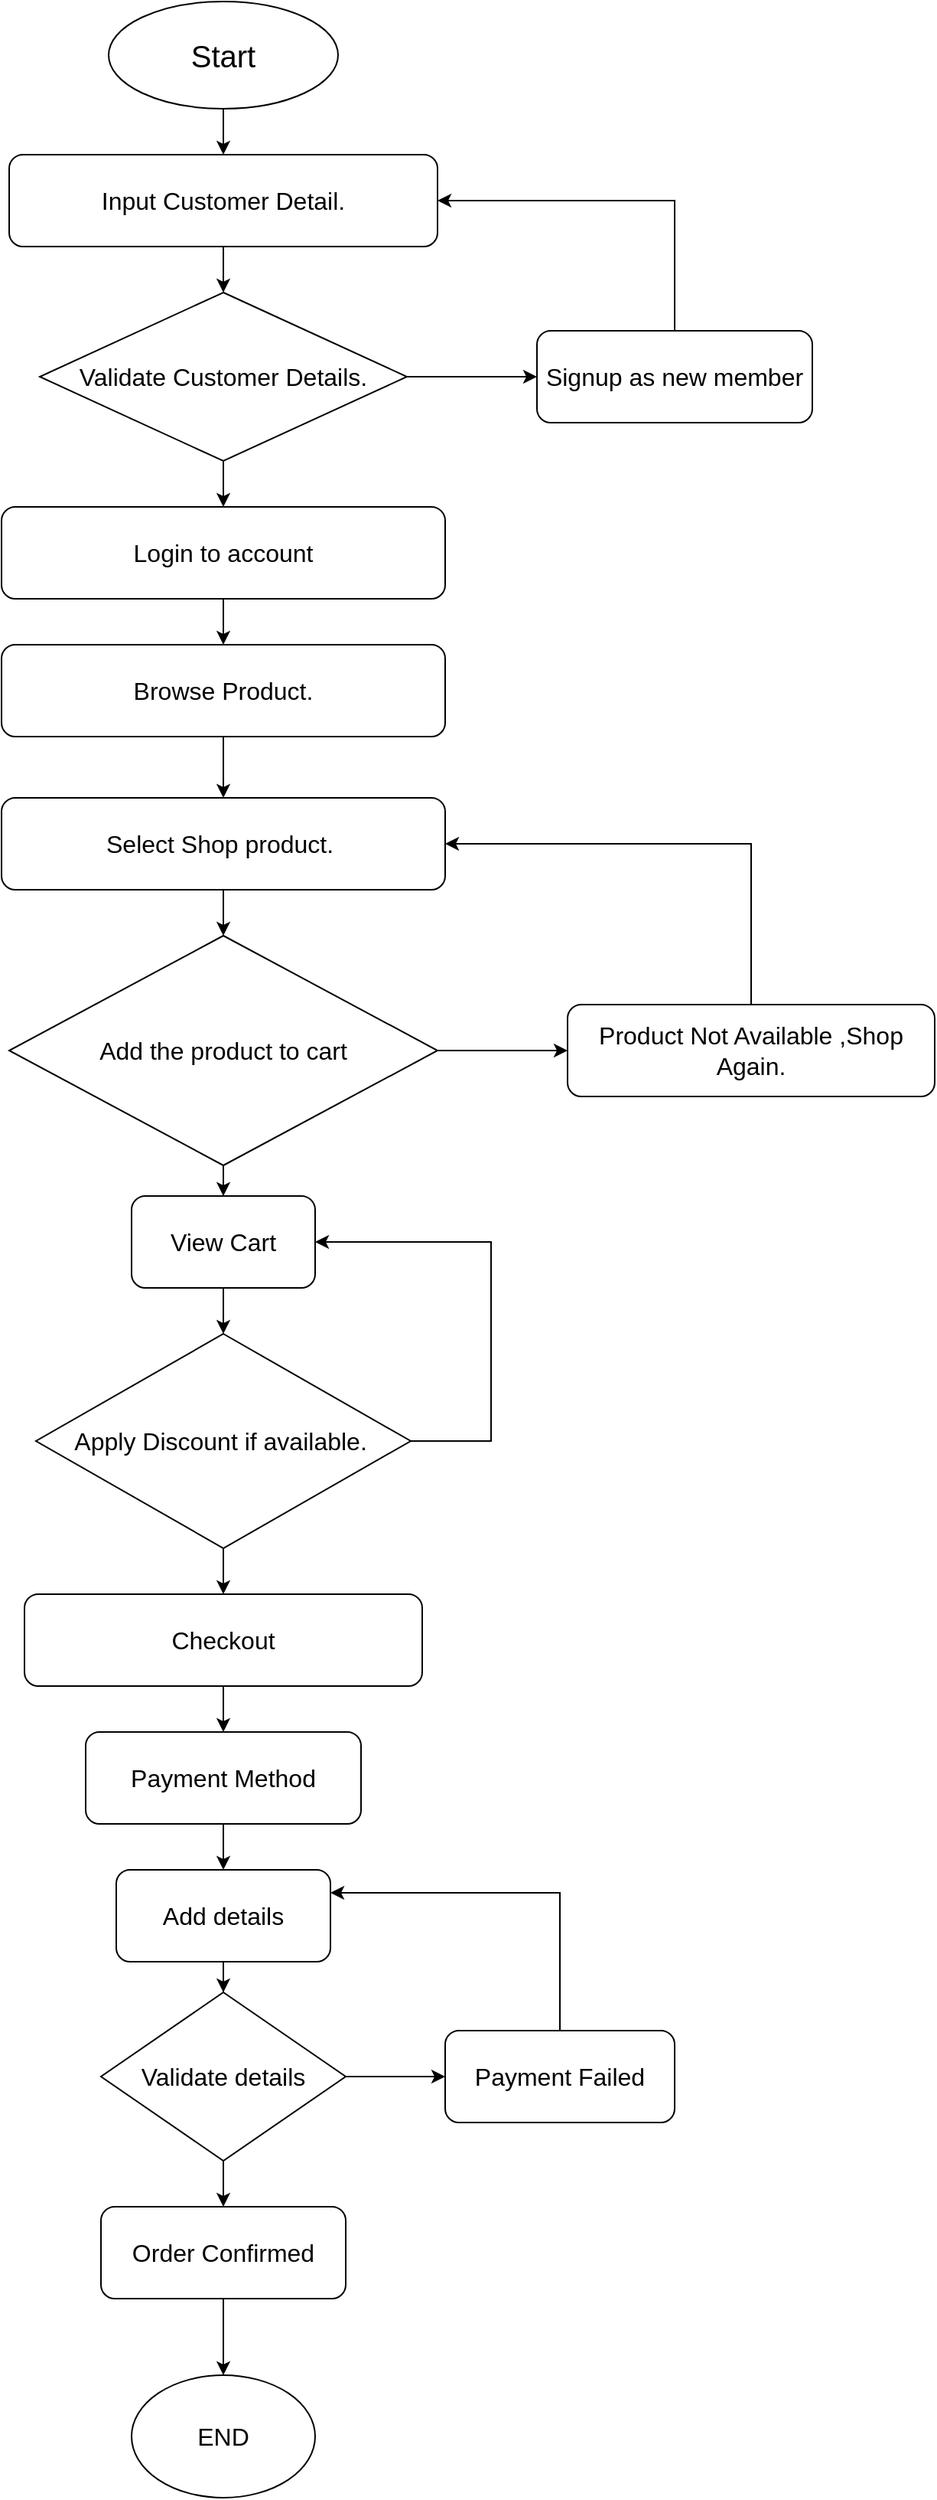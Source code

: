 <mxfile version="21.6.5" type="device">
  <diagram name="Page-1" id="o37-ouUlUktZmACFw2VS">
    <mxGraphModel dx="840" dy="454" grid="1" gridSize="10" guides="1" tooltips="1" connect="1" arrows="1" fold="1" page="1" pageScale="1" pageWidth="850" pageHeight="1100" math="0" shadow="0">
      <root>
        <mxCell id="0" />
        <mxCell id="1" parent="0" />
        <mxCell id="yoGSxvYXmqT5_oQUQnS2-4" value="" style="edgeStyle=orthogonalEdgeStyle;rounded=0;orthogonalLoop=1;jettySize=auto;html=1;" edge="1" parent="1" source="yoGSxvYXmqT5_oQUQnS2-2" target="yoGSxvYXmqT5_oQUQnS2-3">
          <mxGeometry relative="1" as="geometry" />
        </mxCell>
        <mxCell id="yoGSxvYXmqT5_oQUQnS2-2" value="&lt;font style=&quot;font-size: 20px;&quot;&gt;Start&lt;/font&gt;" style="ellipse;whiteSpace=wrap;html=1;" vertex="1" parent="1">
          <mxGeometry x="260" width="150" height="70" as="geometry" />
        </mxCell>
        <mxCell id="yoGSxvYXmqT5_oQUQnS2-23" value="" style="edgeStyle=orthogonalEdgeStyle;rounded=0;orthogonalLoop=1;jettySize=auto;html=1;" edge="1" parent="1" source="yoGSxvYXmqT5_oQUQnS2-3" target="yoGSxvYXmqT5_oQUQnS2-6">
          <mxGeometry relative="1" as="geometry" />
        </mxCell>
        <mxCell id="yoGSxvYXmqT5_oQUQnS2-3" value="&lt;font style=&quot;font-size: 16px;&quot;&gt;Input Customer Detail.&lt;/font&gt;" style="rounded=1;whiteSpace=wrap;html=1;" vertex="1" parent="1">
          <mxGeometry x="195" y="100" width="280" height="60" as="geometry" />
        </mxCell>
        <mxCell id="yoGSxvYXmqT5_oQUQnS2-25" value="" style="edgeStyle=orthogonalEdgeStyle;rounded=0;orthogonalLoop=1;jettySize=auto;html=1;" edge="1" parent="1" source="yoGSxvYXmqT5_oQUQnS2-5" target="yoGSxvYXmqT5_oQUQnS2-8">
          <mxGeometry relative="1" as="geometry" />
        </mxCell>
        <mxCell id="yoGSxvYXmqT5_oQUQnS2-5" value="&lt;font style=&quot;font-size: 16px;&quot;&gt;Login to account&lt;/font&gt;" style="rounded=1;whiteSpace=wrap;html=1;" vertex="1" parent="1">
          <mxGeometry x="190" y="330" width="290" height="60" as="geometry" />
        </mxCell>
        <mxCell id="yoGSxvYXmqT5_oQUQnS2-24" value="" style="edgeStyle=orthogonalEdgeStyle;rounded=0;orthogonalLoop=1;jettySize=auto;html=1;" edge="1" parent="1" source="yoGSxvYXmqT5_oQUQnS2-6" target="yoGSxvYXmqT5_oQUQnS2-5">
          <mxGeometry relative="1" as="geometry" />
        </mxCell>
        <mxCell id="yoGSxvYXmqT5_oQUQnS2-26" value="" style="edgeStyle=orthogonalEdgeStyle;rounded=0;orthogonalLoop=1;jettySize=auto;html=1;" edge="1" parent="1" source="yoGSxvYXmqT5_oQUQnS2-6" target="yoGSxvYXmqT5_oQUQnS2-7">
          <mxGeometry relative="1" as="geometry" />
        </mxCell>
        <mxCell id="yoGSxvYXmqT5_oQUQnS2-6" value="&lt;font style=&quot;font-size: 16px;&quot;&gt;Validate Customer Details.&lt;/font&gt;" style="rhombus;whiteSpace=wrap;html=1;" vertex="1" parent="1">
          <mxGeometry x="215" y="190" width="240" height="110" as="geometry" />
        </mxCell>
        <mxCell id="yoGSxvYXmqT5_oQUQnS2-27" style="edgeStyle=orthogonalEdgeStyle;rounded=0;orthogonalLoop=1;jettySize=auto;html=1;entryX=1;entryY=0.5;entryDx=0;entryDy=0;" edge="1" parent="1" source="yoGSxvYXmqT5_oQUQnS2-7" target="yoGSxvYXmqT5_oQUQnS2-3">
          <mxGeometry relative="1" as="geometry">
            <Array as="points">
              <mxPoint x="630" y="130" />
            </Array>
          </mxGeometry>
        </mxCell>
        <mxCell id="yoGSxvYXmqT5_oQUQnS2-7" value="&lt;font style=&quot;font-size: 16px;&quot;&gt;Signup as new member&lt;/font&gt;" style="rounded=1;whiteSpace=wrap;html=1;" vertex="1" parent="1">
          <mxGeometry x="540" y="215" width="180" height="60" as="geometry" />
        </mxCell>
        <mxCell id="yoGSxvYXmqT5_oQUQnS2-28" value="" style="edgeStyle=orthogonalEdgeStyle;rounded=0;orthogonalLoop=1;jettySize=auto;html=1;" edge="1" parent="1" source="yoGSxvYXmqT5_oQUQnS2-8" target="yoGSxvYXmqT5_oQUQnS2-9">
          <mxGeometry relative="1" as="geometry" />
        </mxCell>
        <mxCell id="yoGSxvYXmqT5_oQUQnS2-8" value="&lt;font style=&quot;font-size: 16px;&quot;&gt;Browse Product.&lt;/font&gt;" style="rounded=1;whiteSpace=wrap;html=1;" vertex="1" parent="1">
          <mxGeometry x="190" y="420" width="290" height="60" as="geometry" />
        </mxCell>
        <mxCell id="yoGSxvYXmqT5_oQUQnS2-29" value="" style="edgeStyle=orthogonalEdgeStyle;rounded=0;orthogonalLoop=1;jettySize=auto;html=1;" edge="1" parent="1" source="yoGSxvYXmqT5_oQUQnS2-9" target="yoGSxvYXmqT5_oQUQnS2-10">
          <mxGeometry relative="1" as="geometry" />
        </mxCell>
        <mxCell id="yoGSxvYXmqT5_oQUQnS2-9" value="&lt;font style=&quot;font-size: 16px;&quot;&gt;Select Shop product.&amp;nbsp;&lt;/font&gt;" style="rounded=1;whiteSpace=wrap;html=1;" vertex="1" parent="1">
          <mxGeometry x="190" y="520" width="290" height="60" as="geometry" />
        </mxCell>
        <mxCell id="yoGSxvYXmqT5_oQUQnS2-30" value="" style="edgeStyle=orthogonalEdgeStyle;rounded=0;orthogonalLoop=1;jettySize=auto;html=1;" edge="1" parent="1" source="yoGSxvYXmqT5_oQUQnS2-10" target="yoGSxvYXmqT5_oQUQnS2-11">
          <mxGeometry relative="1" as="geometry" />
        </mxCell>
        <mxCell id="yoGSxvYXmqT5_oQUQnS2-32" value="" style="edgeStyle=orthogonalEdgeStyle;rounded=0;orthogonalLoop=1;jettySize=auto;html=1;" edge="1" parent="1" source="yoGSxvYXmqT5_oQUQnS2-10" target="yoGSxvYXmqT5_oQUQnS2-12">
          <mxGeometry relative="1" as="geometry" />
        </mxCell>
        <mxCell id="yoGSxvYXmqT5_oQUQnS2-10" value="&lt;font style=&quot;font-size: 16px;&quot;&gt;Add the product to cart&lt;/font&gt;" style="rhombus;whiteSpace=wrap;html=1;" vertex="1" parent="1">
          <mxGeometry x="195" y="610" width="280" height="150" as="geometry" />
        </mxCell>
        <mxCell id="yoGSxvYXmqT5_oQUQnS2-31" style="edgeStyle=orthogonalEdgeStyle;rounded=0;orthogonalLoop=1;jettySize=auto;html=1;entryX=1;entryY=0.5;entryDx=0;entryDy=0;" edge="1" parent="1" source="yoGSxvYXmqT5_oQUQnS2-11" target="yoGSxvYXmqT5_oQUQnS2-9">
          <mxGeometry relative="1" as="geometry">
            <Array as="points">
              <mxPoint x="680" y="550" />
            </Array>
          </mxGeometry>
        </mxCell>
        <mxCell id="yoGSxvYXmqT5_oQUQnS2-11" value="&lt;font style=&quot;font-size: 16px;&quot;&gt;Product Not Available ,Shop Again.&lt;/font&gt;" style="rounded=1;whiteSpace=wrap;html=1;" vertex="1" parent="1">
          <mxGeometry x="560" y="655" width="240" height="60" as="geometry" />
        </mxCell>
        <mxCell id="yoGSxvYXmqT5_oQUQnS2-34" value="" style="edgeStyle=orthogonalEdgeStyle;rounded=0;orthogonalLoop=1;jettySize=auto;html=1;" edge="1" parent="1" source="yoGSxvYXmqT5_oQUQnS2-12" target="yoGSxvYXmqT5_oQUQnS2-13">
          <mxGeometry relative="1" as="geometry" />
        </mxCell>
        <mxCell id="yoGSxvYXmqT5_oQUQnS2-12" value="&lt;font style=&quot;font-size: 16px;&quot;&gt;View Cart&lt;/font&gt;" style="rounded=1;whiteSpace=wrap;html=1;" vertex="1" parent="1">
          <mxGeometry x="275" y="780" width="120" height="60" as="geometry" />
        </mxCell>
        <mxCell id="yoGSxvYXmqT5_oQUQnS2-35" style="edgeStyle=orthogonalEdgeStyle;rounded=0;orthogonalLoop=1;jettySize=auto;html=1;entryX=1;entryY=0.5;entryDx=0;entryDy=0;" edge="1" parent="1" source="yoGSxvYXmqT5_oQUQnS2-13" target="yoGSxvYXmqT5_oQUQnS2-12">
          <mxGeometry relative="1" as="geometry">
            <Array as="points">
              <mxPoint x="510" y="940" />
              <mxPoint x="510" y="810" />
            </Array>
          </mxGeometry>
        </mxCell>
        <mxCell id="yoGSxvYXmqT5_oQUQnS2-36" value="" style="edgeStyle=orthogonalEdgeStyle;rounded=0;orthogonalLoop=1;jettySize=auto;html=1;" edge="1" parent="1" source="yoGSxvYXmqT5_oQUQnS2-13" target="yoGSxvYXmqT5_oQUQnS2-14">
          <mxGeometry relative="1" as="geometry" />
        </mxCell>
        <mxCell id="yoGSxvYXmqT5_oQUQnS2-13" value="&lt;font style=&quot;font-size: 16px;&quot;&gt;Apply Discount if available.&amp;nbsp;&lt;/font&gt;" style="rhombus;whiteSpace=wrap;html=1;" vertex="1" parent="1">
          <mxGeometry x="212.5" y="870" width="245" height="140" as="geometry" />
        </mxCell>
        <mxCell id="yoGSxvYXmqT5_oQUQnS2-37" value="" style="edgeStyle=orthogonalEdgeStyle;rounded=0;orthogonalLoop=1;jettySize=auto;html=1;" edge="1" parent="1" source="yoGSxvYXmqT5_oQUQnS2-14" target="yoGSxvYXmqT5_oQUQnS2-15">
          <mxGeometry relative="1" as="geometry" />
        </mxCell>
        <mxCell id="yoGSxvYXmqT5_oQUQnS2-14" value="&lt;font style=&quot;font-size: 16px;&quot;&gt;Checkout&lt;/font&gt;" style="rounded=1;whiteSpace=wrap;html=1;" vertex="1" parent="1">
          <mxGeometry x="205" y="1040" width="260" height="60" as="geometry" />
        </mxCell>
        <mxCell id="yoGSxvYXmqT5_oQUQnS2-38" value="" style="edgeStyle=orthogonalEdgeStyle;rounded=0;orthogonalLoop=1;jettySize=auto;html=1;" edge="1" parent="1" source="yoGSxvYXmqT5_oQUQnS2-15" target="yoGSxvYXmqT5_oQUQnS2-16">
          <mxGeometry relative="1" as="geometry" />
        </mxCell>
        <mxCell id="yoGSxvYXmqT5_oQUQnS2-15" value="&lt;font style=&quot;font-size: 16px;&quot;&gt;Payment Method&lt;/font&gt;" style="rounded=1;whiteSpace=wrap;html=1;" vertex="1" parent="1">
          <mxGeometry x="245" y="1130" width="180" height="60" as="geometry" />
        </mxCell>
        <mxCell id="yoGSxvYXmqT5_oQUQnS2-39" value="" style="edgeStyle=orthogonalEdgeStyle;rounded=0;orthogonalLoop=1;jettySize=auto;html=1;" edge="1" parent="1" source="yoGSxvYXmqT5_oQUQnS2-16" target="yoGSxvYXmqT5_oQUQnS2-17">
          <mxGeometry relative="1" as="geometry" />
        </mxCell>
        <mxCell id="yoGSxvYXmqT5_oQUQnS2-16" value="&lt;font style=&quot;font-size: 16px;&quot;&gt;Add details&lt;/font&gt;" style="rounded=1;whiteSpace=wrap;html=1;" vertex="1" parent="1">
          <mxGeometry x="265" y="1220" width="140" height="60" as="geometry" />
        </mxCell>
        <mxCell id="yoGSxvYXmqT5_oQUQnS2-40" value="" style="edgeStyle=orthogonalEdgeStyle;rounded=0;orthogonalLoop=1;jettySize=auto;html=1;" edge="1" parent="1" source="yoGSxvYXmqT5_oQUQnS2-17" target="yoGSxvYXmqT5_oQUQnS2-18">
          <mxGeometry relative="1" as="geometry" />
        </mxCell>
        <mxCell id="yoGSxvYXmqT5_oQUQnS2-44" value="" style="edgeStyle=orthogonalEdgeStyle;rounded=0;orthogonalLoop=1;jettySize=auto;html=1;" edge="1" parent="1" source="yoGSxvYXmqT5_oQUQnS2-17" target="yoGSxvYXmqT5_oQUQnS2-19">
          <mxGeometry relative="1" as="geometry" />
        </mxCell>
        <mxCell id="yoGSxvYXmqT5_oQUQnS2-17" value="&lt;font style=&quot;font-size: 16px;&quot;&gt;Validate details&lt;/font&gt;" style="rhombus;whiteSpace=wrap;html=1;" vertex="1" parent="1">
          <mxGeometry x="255" y="1300" width="160" height="110" as="geometry" />
        </mxCell>
        <mxCell id="yoGSxvYXmqT5_oQUQnS2-43" style="edgeStyle=orthogonalEdgeStyle;rounded=0;orthogonalLoop=1;jettySize=auto;html=1;entryX=1;entryY=0.25;entryDx=0;entryDy=0;" edge="1" parent="1" source="yoGSxvYXmqT5_oQUQnS2-18" target="yoGSxvYXmqT5_oQUQnS2-16">
          <mxGeometry relative="1" as="geometry">
            <Array as="points">
              <mxPoint x="555" y="1235" />
            </Array>
          </mxGeometry>
        </mxCell>
        <mxCell id="yoGSxvYXmqT5_oQUQnS2-18" value="&lt;font style=&quot;font-size: 16px;&quot;&gt;Payment Failed&lt;/font&gt;" style="rounded=1;whiteSpace=wrap;html=1;" vertex="1" parent="1">
          <mxGeometry x="480" y="1325" width="150" height="60" as="geometry" />
        </mxCell>
        <mxCell id="yoGSxvYXmqT5_oQUQnS2-45" value="" style="edgeStyle=orthogonalEdgeStyle;rounded=0;orthogonalLoop=1;jettySize=auto;html=1;" edge="1" parent="1" source="yoGSxvYXmqT5_oQUQnS2-19" target="yoGSxvYXmqT5_oQUQnS2-20">
          <mxGeometry relative="1" as="geometry" />
        </mxCell>
        <mxCell id="yoGSxvYXmqT5_oQUQnS2-19" value="&lt;font style=&quot;font-size: 16px;&quot;&gt;Order Confirmed&lt;/font&gt;" style="rounded=1;whiteSpace=wrap;html=1;" vertex="1" parent="1">
          <mxGeometry x="255" y="1440" width="160" height="60" as="geometry" />
        </mxCell>
        <mxCell id="yoGSxvYXmqT5_oQUQnS2-20" value="&lt;font style=&quot;font-size: 16px;&quot;&gt;END&lt;/font&gt;" style="ellipse;whiteSpace=wrap;html=1;" vertex="1" parent="1">
          <mxGeometry x="275" y="1550" width="120" height="80" as="geometry" />
        </mxCell>
      </root>
    </mxGraphModel>
  </diagram>
</mxfile>
